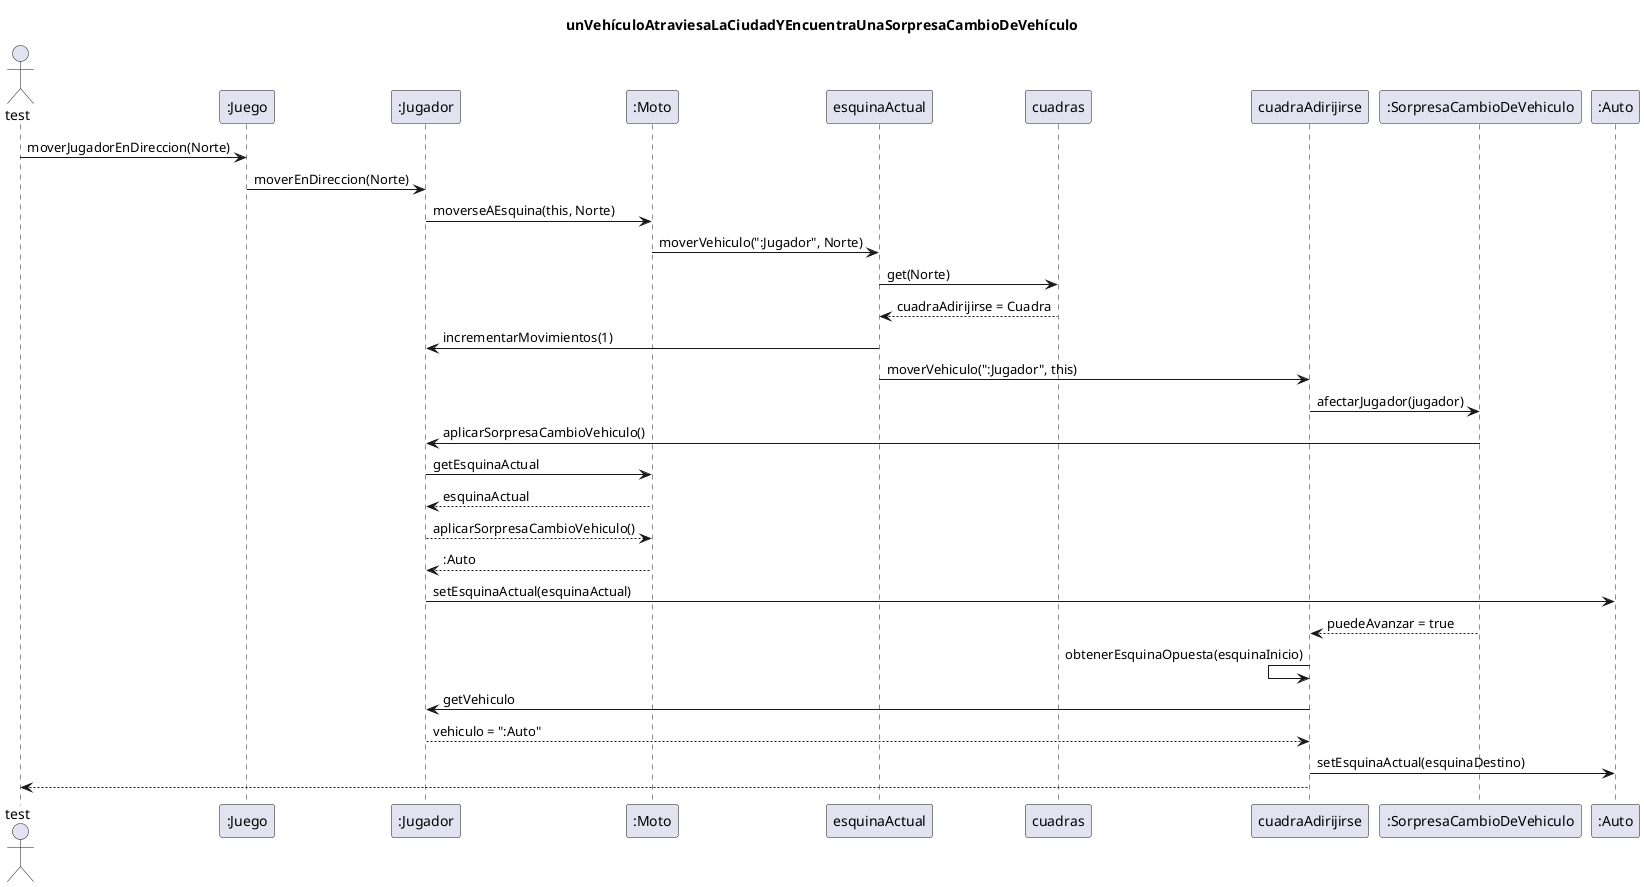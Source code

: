 @startuml
title: unVehículoAtraviesaLaCiudadYEncuentraUnaSorpresaCambioDeVehículo

Actor test
test -> ":Juego"  : moverJugadorEnDireccion(Norte)
":Juego" -> ":Jugador" : moverEnDireccion(Norte)
":Jugador" -> ":Moto" : moverseAEsquina(this, Norte)
":Moto" -> esquinaActual : moverVehiculo(":Jugador", Norte)
esquinaActual -> cuadras : get(Norte)
esquinaActual <-- cuadras : cuadraAdirijirse = Cuadra
esquinaActual -> ":Jugador" : incrementarMovimientos(1)
esquinaActual -> cuadraAdirijirse : moverVehiculo(":Jugador", this)

cuadraAdirijirse -> ":SorpresaCambioDeVehiculo" : afectarJugador(jugador)
":SorpresaCambioDeVehiculo" -> ":Jugador" : aplicarSorpresaCambioVehiculo()

":Jugador" -> ":Moto" : getEsquinaActual
":Jugador" <-- ":Moto" : esquinaActual
":Jugador" --> ":Moto" : aplicarSorpresaCambioVehiculo()
":Jugador" <-- ":Moto" : :Auto
":Jugador" -> ":Auto" : setEsquinaActual(esquinaActual)
cuadraAdirijirse <-- ":SorpresaCambioDeVehiculo" : puedeAvanzar = true

cuadraAdirijirse <- cuadraAdirijirse : obtenerEsquinaOpuesta(esquinaInicio)
cuadraAdirijirse -> ":Jugador" : getVehiculo
cuadraAdirijirse <-- ":Jugador" : vehiculo = ":Auto"
cuadraAdirijirse -> ":Auto" : setEsquinaActual(esquinaDestino)
test <-- cuadraAdirijirse
@enduml